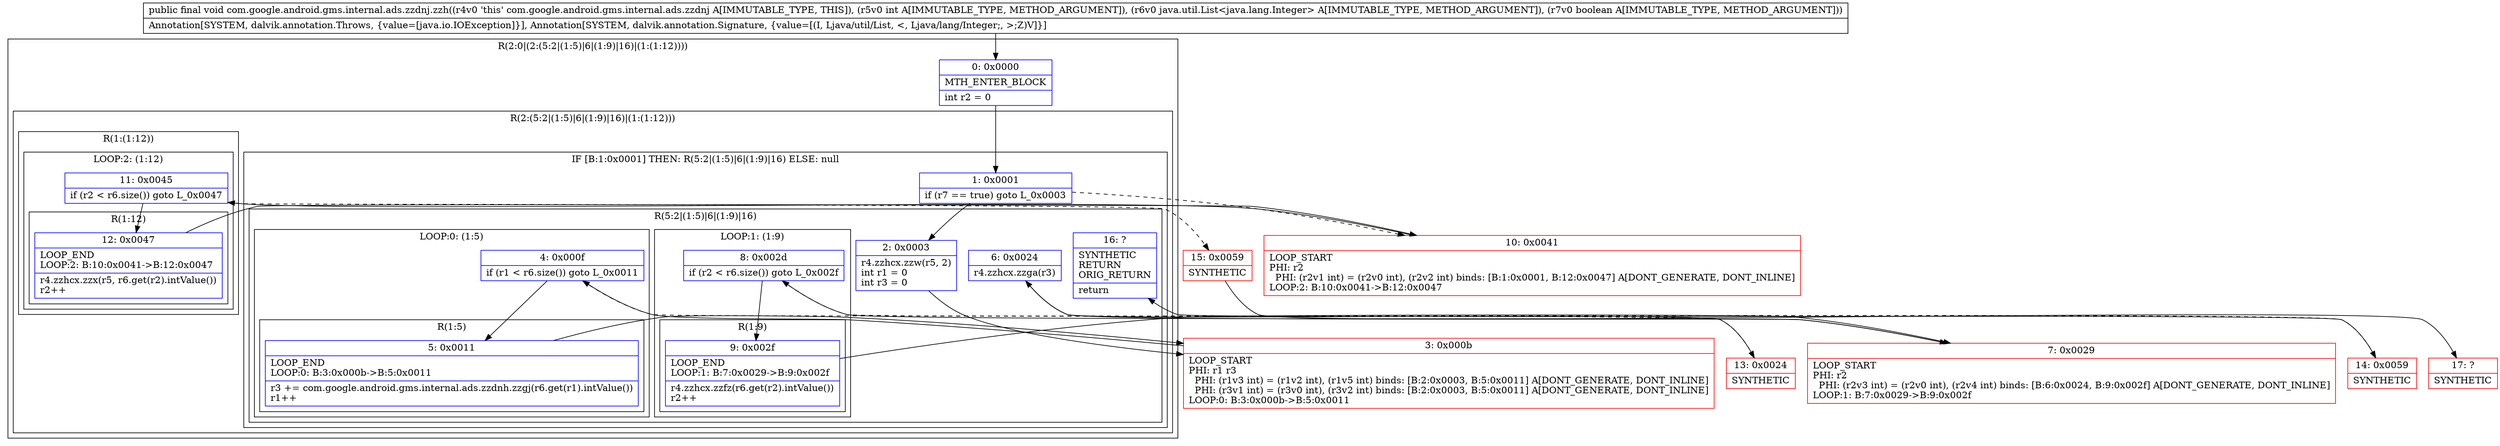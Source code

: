 digraph "CFG forcom.google.android.gms.internal.ads.zzdnj.zzh(ILjava\/util\/List;Z)V" {
subgraph cluster_Region_1572771870 {
label = "R(2:0|(2:(5:2|(1:5)|6|(1:9)|16)|(1:(1:12))))";
node [shape=record,color=blue];
Node_0 [shape=record,label="{0\:\ 0x0000|MTH_ENTER_BLOCK\l|int r2 = 0\l}"];
subgraph cluster_Region_888156289 {
label = "R(2:(5:2|(1:5)|6|(1:9)|16)|(1:(1:12)))";
node [shape=record,color=blue];
subgraph cluster_IfRegion_241549092 {
label = "IF [B:1:0x0001] THEN: R(5:2|(1:5)|6|(1:9)|16) ELSE: null";
node [shape=record,color=blue];
Node_1 [shape=record,label="{1\:\ 0x0001|if (r7 == true) goto L_0x0003\l}"];
subgraph cluster_Region_1929015366 {
label = "R(5:2|(1:5)|6|(1:9)|16)";
node [shape=record,color=blue];
Node_2 [shape=record,label="{2\:\ 0x0003|r4.zzhcx.zzw(r5, 2)\lint r1 = 0\lint r3 = 0\l}"];
subgraph cluster_LoopRegion_1144591531 {
label = "LOOP:0: (1:5)";
node [shape=record,color=blue];
Node_4 [shape=record,label="{4\:\ 0x000f|if (r1 \< r6.size()) goto L_0x0011\l}"];
subgraph cluster_Region_143013275 {
label = "R(1:5)";
node [shape=record,color=blue];
Node_5 [shape=record,label="{5\:\ 0x0011|LOOP_END\lLOOP:0: B:3:0x000b\-\>B:5:0x0011\l|r3 += com.google.android.gms.internal.ads.zzdnh.zzgj(r6.get(r1).intValue())\lr1++\l}"];
}
}
Node_6 [shape=record,label="{6\:\ 0x0024|r4.zzhcx.zzga(r3)\l}"];
subgraph cluster_LoopRegion_1622650167 {
label = "LOOP:1: (1:9)";
node [shape=record,color=blue];
Node_8 [shape=record,label="{8\:\ 0x002d|if (r2 \< r6.size()) goto L_0x002f\l}"];
subgraph cluster_Region_1900603325 {
label = "R(1:9)";
node [shape=record,color=blue];
Node_9 [shape=record,label="{9\:\ 0x002f|LOOP_END\lLOOP:1: B:7:0x0029\-\>B:9:0x002f\l|r4.zzhcx.zzfz(r6.get(r2).intValue())\lr2++\l}"];
}
}
Node_16 [shape=record,label="{16\:\ ?|SYNTHETIC\lRETURN\lORIG_RETURN\l|return\l}"];
}
}
subgraph cluster_Region_944402357 {
label = "R(1:(1:12))";
node [shape=record,color=blue];
subgraph cluster_LoopRegion_1231073901 {
label = "LOOP:2: (1:12)";
node [shape=record,color=blue];
Node_11 [shape=record,label="{11\:\ 0x0045|if (r2 \< r6.size()) goto L_0x0047\l}"];
subgraph cluster_Region_1357403897 {
label = "R(1:12)";
node [shape=record,color=blue];
Node_12 [shape=record,label="{12\:\ 0x0047|LOOP_END\lLOOP:2: B:10:0x0041\-\>B:12:0x0047\l|r4.zzhcx.zzx(r5, r6.get(r2).intValue())\lr2++\l}"];
}
}
}
}
}
Node_3 [shape=record,color=red,label="{3\:\ 0x000b|LOOP_START\lPHI: r1 r3 \l  PHI: (r1v3 int) = (r1v2 int), (r1v5 int) binds: [B:2:0x0003, B:5:0x0011] A[DONT_GENERATE, DONT_INLINE]\l  PHI: (r3v1 int) = (r3v0 int), (r3v2 int) binds: [B:2:0x0003, B:5:0x0011] A[DONT_GENERATE, DONT_INLINE]\lLOOP:0: B:3:0x000b\-\>B:5:0x0011\l}"];
Node_7 [shape=record,color=red,label="{7\:\ 0x0029|LOOP_START\lPHI: r2 \l  PHI: (r2v3 int) = (r2v0 int), (r2v4 int) binds: [B:6:0x0024, B:9:0x002f] A[DONT_GENERATE, DONT_INLINE]\lLOOP:1: B:7:0x0029\-\>B:9:0x002f\l}"];
Node_10 [shape=record,color=red,label="{10\:\ 0x0041|LOOP_START\lPHI: r2 \l  PHI: (r2v1 int) = (r2v0 int), (r2v2 int) binds: [B:1:0x0001, B:12:0x0047] A[DONT_GENERATE, DONT_INLINE]\lLOOP:2: B:10:0x0041\-\>B:12:0x0047\l}"];
Node_13 [shape=record,color=red,label="{13\:\ 0x0024|SYNTHETIC\l}"];
Node_14 [shape=record,color=red,label="{14\:\ 0x0059|SYNTHETIC\l}"];
Node_15 [shape=record,color=red,label="{15\:\ 0x0059|SYNTHETIC\l}"];
Node_17 [shape=record,color=red,label="{17\:\ ?|SYNTHETIC\l}"];
MethodNode[shape=record,label="{public final void com.google.android.gms.internal.ads.zzdnj.zzh((r4v0 'this' com.google.android.gms.internal.ads.zzdnj A[IMMUTABLE_TYPE, THIS]), (r5v0 int A[IMMUTABLE_TYPE, METHOD_ARGUMENT]), (r6v0 java.util.List\<java.lang.Integer\> A[IMMUTABLE_TYPE, METHOD_ARGUMENT]), (r7v0 boolean A[IMMUTABLE_TYPE, METHOD_ARGUMENT]))  | Annotation[SYSTEM, dalvik.annotation.Throws, \{value=[java.io.IOException]\}], Annotation[SYSTEM, dalvik.annotation.Signature, \{value=[(I, Ljava\/util\/List, \<, Ljava\/lang\/Integer;, \>;Z)V]\}]\l}"];
MethodNode -> Node_0;
Node_0 -> Node_1;
Node_1 -> Node_2;
Node_1 -> Node_10[style=dashed];
Node_2 -> Node_3;
Node_4 -> Node_5;
Node_4 -> Node_13[style=dashed];
Node_5 -> Node_3;
Node_6 -> Node_7;
Node_8 -> Node_9;
Node_8 -> Node_14[style=dashed];
Node_9 -> Node_7;
Node_11 -> Node_12;
Node_11 -> Node_15[style=dashed];
Node_12 -> Node_10;
Node_3 -> Node_4;
Node_7 -> Node_8;
Node_10 -> Node_11;
Node_13 -> Node_6;
Node_14 -> Node_16;
Node_15 -> Node_17;
}

